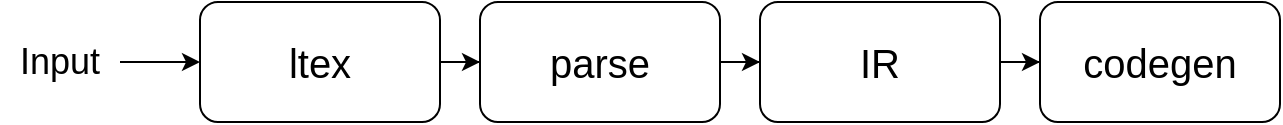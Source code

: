 <mxfile version="22.1.16" type="device">
  <diagram name="Page-1" id="smA1wCBzPTupm17pItpw">
    <mxGraphModel dx="795" dy="764" grid="1" gridSize="10" guides="1" tooltips="1" connect="1" arrows="1" fold="1" page="1" pageScale="1" pageWidth="1200" pageHeight="1600" math="0" shadow="0">
      <root>
        <mxCell id="0" />
        <mxCell id="1" parent="0" />
        <mxCell id="iDg2J8CBYsZtHldnVNwz-5" style="edgeStyle=orthogonalEdgeStyle;rounded=0;orthogonalLoop=1;jettySize=auto;html=1;" edge="1" parent="1" source="iDg2J8CBYsZtHldnVNwz-1" target="iDg2J8CBYsZtHldnVNwz-2">
          <mxGeometry relative="1" as="geometry" />
        </mxCell>
        <mxCell id="iDg2J8CBYsZtHldnVNwz-1" value="&lt;font style=&quot;font-size: 20px;&quot;&gt;ltex&lt;/font&gt;" style="rounded=1;whiteSpace=wrap;html=1;" vertex="1" parent="1">
          <mxGeometry x="120" y="240" width="120" height="60" as="geometry" />
        </mxCell>
        <mxCell id="iDg2J8CBYsZtHldnVNwz-6" style="edgeStyle=orthogonalEdgeStyle;rounded=0;orthogonalLoop=1;jettySize=auto;html=1;" edge="1" parent="1" source="iDg2J8CBYsZtHldnVNwz-2" target="iDg2J8CBYsZtHldnVNwz-4">
          <mxGeometry relative="1" as="geometry" />
        </mxCell>
        <mxCell id="iDg2J8CBYsZtHldnVNwz-2" value="&lt;span style=&quot;font-size: 20px;&quot;&gt;parse&lt;/span&gt;" style="rounded=1;whiteSpace=wrap;html=1;" vertex="1" parent="1">
          <mxGeometry x="260" y="240" width="120" height="60" as="geometry" />
        </mxCell>
        <mxCell id="iDg2J8CBYsZtHldnVNwz-3" value="&lt;span style=&quot;font-size: 20px;&quot;&gt;codegen&lt;/span&gt;" style="rounded=1;whiteSpace=wrap;html=1;" vertex="1" parent="1">
          <mxGeometry x="540" y="240" width="120" height="60" as="geometry" />
        </mxCell>
        <mxCell id="iDg2J8CBYsZtHldnVNwz-7" style="edgeStyle=orthogonalEdgeStyle;rounded=0;orthogonalLoop=1;jettySize=auto;html=1;" edge="1" parent="1" source="iDg2J8CBYsZtHldnVNwz-4" target="iDg2J8CBYsZtHldnVNwz-3">
          <mxGeometry relative="1" as="geometry" />
        </mxCell>
        <mxCell id="iDg2J8CBYsZtHldnVNwz-4" value="&lt;span style=&quot;font-size: 20px;&quot;&gt;IR&lt;/span&gt;" style="rounded=1;whiteSpace=wrap;html=1;" vertex="1" parent="1">
          <mxGeometry x="400" y="240" width="120" height="60" as="geometry" />
        </mxCell>
        <mxCell id="iDg2J8CBYsZtHldnVNwz-9" style="edgeStyle=orthogonalEdgeStyle;rounded=0;orthogonalLoop=1;jettySize=auto;html=1;entryX=0;entryY=0.5;entryDx=0;entryDy=0;" edge="1" parent="1" source="iDg2J8CBYsZtHldnVNwz-8" target="iDg2J8CBYsZtHldnVNwz-1">
          <mxGeometry relative="1" as="geometry" />
        </mxCell>
        <mxCell id="iDg2J8CBYsZtHldnVNwz-8" value="&lt;font style=&quot;font-size: 18px;&quot;&gt;Input&lt;/font&gt;" style="text;html=1;strokeColor=none;fillColor=none;align=center;verticalAlign=middle;whiteSpace=wrap;rounded=0;" vertex="1" parent="1">
          <mxGeometry x="20" y="255" width="60" height="30" as="geometry" />
        </mxCell>
      </root>
    </mxGraphModel>
  </diagram>
</mxfile>

